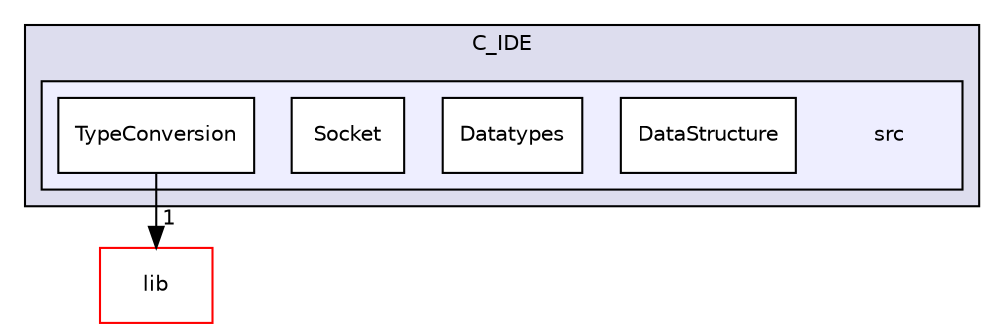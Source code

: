 digraph "C_IDE/src" {
  compound=true
  node [ fontsize="10", fontname="Helvetica"];
  edge [ labelfontsize="10", labelfontname="Helvetica"];
  subgraph clusterdir_46bc61e41ffaca8cfc36bd64d6e54c14 {
    graph [ bgcolor="#ddddee", pencolor="black", label="C_IDE" fontname="Helvetica", fontsize="10", URL="dir_46bc61e41ffaca8cfc36bd64d6e54c14.html"]
  subgraph clusterdir_28437bac4bd1b69b02bbd84dd97a031d {
    graph [ bgcolor="#eeeeff", pencolor="black", label="" URL="dir_28437bac4bd1b69b02bbd84dd97a031d.html"];
    dir_28437bac4bd1b69b02bbd84dd97a031d [shape=plaintext label="src"];
    dir_6ac0646d7ea05bcfc24f667ceb564a5d [shape=box label="DataStructure" color="black" fillcolor="white" style="filled" URL="dir_6ac0646d7ea05bcfc24f667ceb564a5d.html"];
    dir_ec4961998161d191d702e4f7c2f2b1ba [shape=box label="Datatypes" color="black" fillcolor="white" style="filled" URL="dir_ec4961998161d191d702e4f7c2f2b1ba.html"];
    dir_5089eb1a6b991848b7798f048a574a58 [shape=box label="Socket" color="black" fillcolor="white" style="filled" URL="dir_5089eb1a6b991848b7798f048a574a58.html"];
    dir_132882ff16e9caa6332df22aca0f31e8 [shape=box label="TypeConversion" color="black" fillcolor="white" style="filled" URL="dir_132882ff16e9caa6332df22aca0f31e8.html"];
  }
  }
  dir_364e22b88a1e6a953958ae2fab82bbf2 [shape=box label="lib" fillcolor="white" style="filled" color="red" URL="dir_364e22b88a1e6a953958ae2fab82bbf2.html"];
  dir_132882ff16e9caa6332df22aca0f31e8->dir_364e22b88a1e6a953958ae2fab82bbf2 [headlabel="1", labeldistance=1.5 headhref="dir_000027_000018.html"];
}
